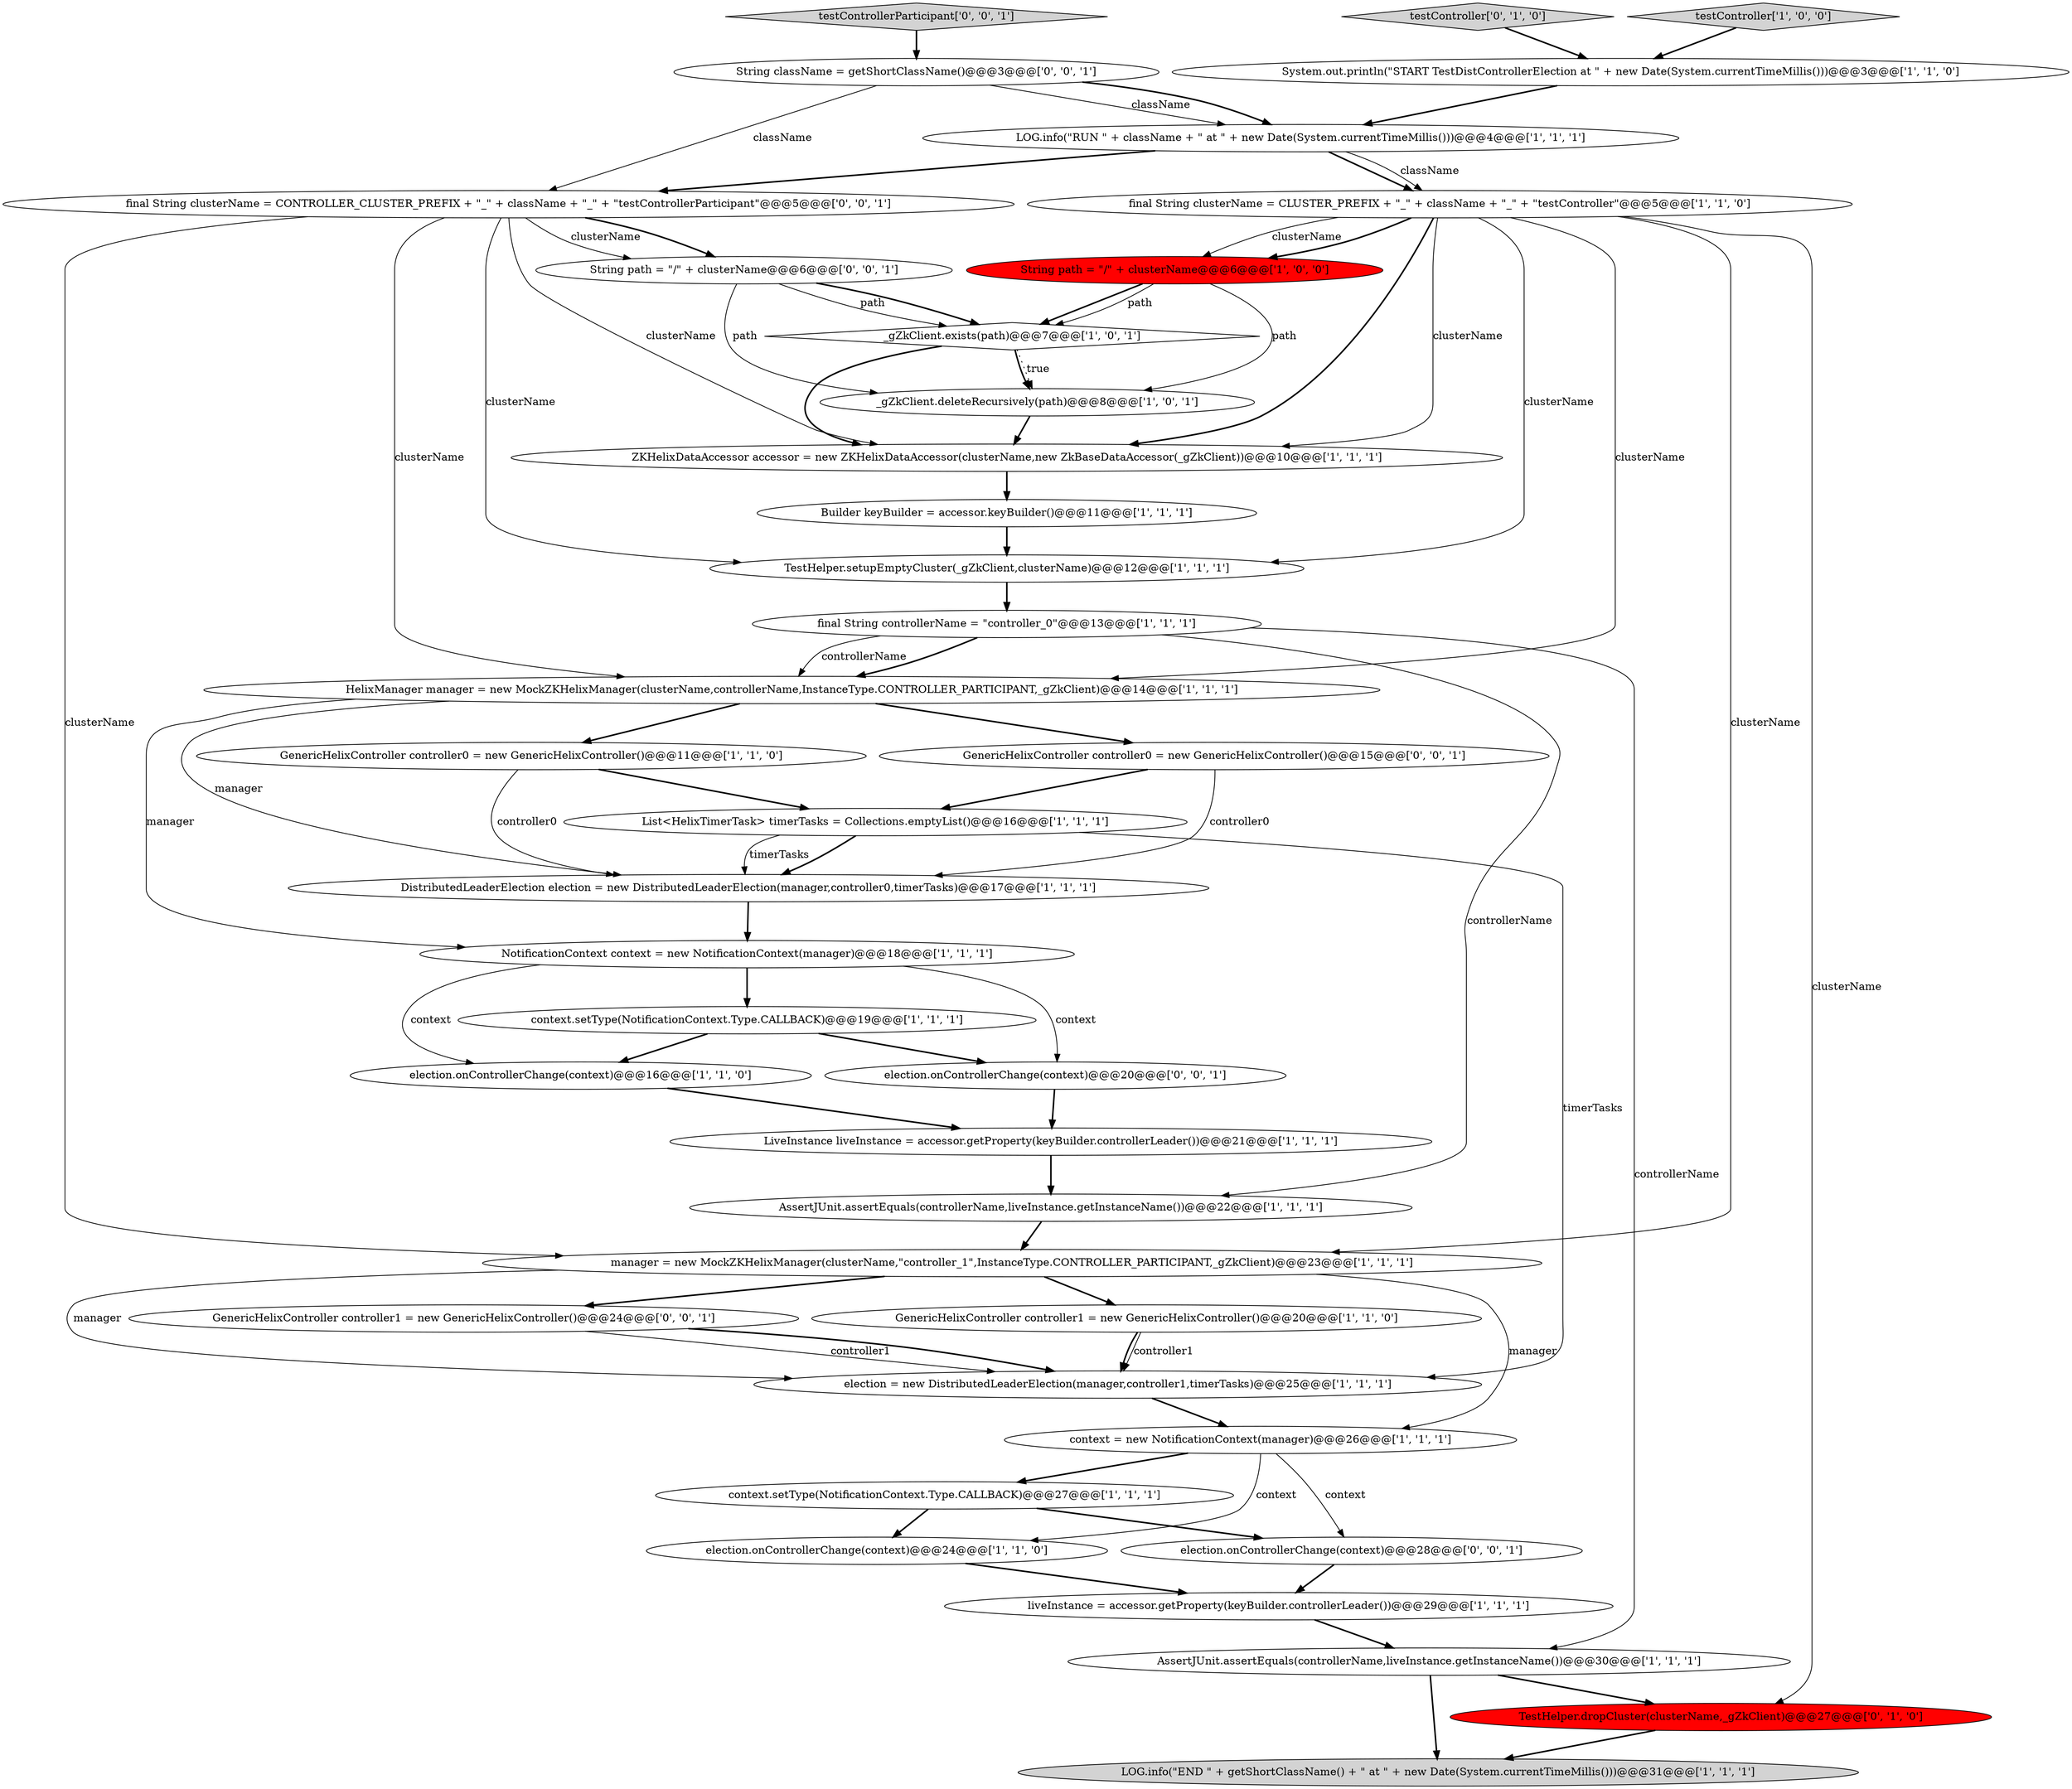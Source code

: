 digraph {
14 [style = filled, label = "election.onControllerChange(context)@@@16@@@['1', '1', '0']", fillcolor = white, shape = ellipse image = "AAA0AAABBB1BBB"];
30 [style = filled, label = "testController['0', '1', '0']", fillcolor = lightgray, shape = diamond image = "AAA0AAABBB2BBB"];
20 [style = filled, label = "HelixManager manager = new MockZKHelixManager(clusterName,controllerName,InstanceType.CONTROLLER_PARTICIPANT,_gZkClient)@@@14@@@['1', '1', '1']", fillcolor = white, shape = ellipse image = "AAA0AAABBB1BBB"];
5 [style = filled, label = "NotificationContext context = new NotificationContext(manager)@@@18@@@['1', '1', '1']", fillcolor = white, shape = ellipse image = "AAA0AAABBB1BBB"];
27 [style = filled, label = "election = new DistributedLeaderElection(manager,controller1,timerTasks)@@@25@@@['1', '1', '1']", fillcolor = white, shape = ellipse image = "AAA0AAABBB1BBB"];
10 [style = filled, label = "System.out.println(\"START TestDistControllerElection at \" + new Date(System.currentTimeMillis()))@@@3@@@['1', '1', '0']", fillcolor = white, shape = ellipse image = "AAA0AAABBB1BBB"];
11 [style = filled, label = "liveInstance = accessor.getProperty(keyBuilder.controllerLeader())@@@29@@@['1', '1', '1']", fillcolor = white, shape = ellipse image = "AAA0AAABBB1BBB"];
37 [style = filled, label = "GenericHelixController controller0 = new GenericHelixController()@@@15@@@['0', '0', '1']", fillcolor = white, shape = ellipse image = "AAA0AAABBB3BBB"];
8 [style = filled, label = "_gZkClient.deleteRecursively(path)@@@8@@@['1', '0', '1']", fillcolor = white, shape = ellipse image = "AAA0AAABBB1BBB"];
0 [style = filled, label = "final String controllerName = \"controller_0\"@@@13@@@['1', '1', '1']", fillcolor = white, shape = ellipse image = "AAA0AAABBB1BBB"];
21 [style = filled, label = "GenericHelixController controller0 = new GenericHelixController()@@@11@@@['1', '1', '0']", fillcolor = white, shape = ellipse image = "AAA0AAABBB1BBB"];
38 [style = filled, label = "String className = getShortClassName()@@@3@@@['0', '0', '1']", fillcolor = white, shape = ellipse image = "AAA0AAABBB3BBB"];
23 [style = filled, label = "context = new NotificationContext(manager)@@@26@@@['1', '1', '1']", fillcolor = white, shape = ellipse image = "AAA0AAABBB1BBB"];
4 [style = filled, label = "testController['1', '0', '0']", fillcolor = lightgray, shape = diamond image = "AAA0AAABBB1BBB"];
25 [style = filled, label = "DistributedLeaderElection election = new DistributedLeaderElection(manager,controller0,timerTasks)@@@17@@@['1', '1', '1']", fillcolor = white, shape = ellipse image = "AAA0AAABBB1BBB"];
31 [style = filled, label = "GenericHelixController controller1 = new GenericHelixController()@@@24@@@['0', '0', '1']", fillcolor = white, shape = ellipse image = "AAA0AAABBB3BBB"];
1 [style = filled, label = "String path = \"/\" + clusterName@@@6@@@['1', '0', '0']", fillcolor = red, shape = ellipse image = "AAA1AAABBB1BBB"];
7 [style = filled, label = "AssertJUnit.assertEquals(controllerName,liveInstance.getInstanceName())@@@22@@@['1', '1', '1']", fillcolor = white, shape = ellipse image = "AAA0AAABBB1BBB"];
35 [style = filled, label = "String path = \"/\" + clusterName@@@6@@@['0', '0', '1']", fillcolor = white, shape = ellipse image = "AAA0AAABBB3BBB"];
36 [style = filled, label = "testControllerParticipant['0', '0', '1']", fillcolor = lightgray, shape = diamond image = "AAA0AAABBB3BBB"];
26 [style = filled, label = "ZKHelixDataAccessor accessor = new ZKHelixDataAccessor(clusterName,new ZkBaseDataAccessor(_gZkClient))@@@10@@@['1', '1', '1']", fillcolor = white, shape = ellipse image = "AAA0AAABBB1BBB"];
33 [style = filled, label = "election.onControllerChange(context)@@@20@@@['0', '0', '1']", fillcolor = white, shape = ellipse image = "AAA0AAABBB3BBB"];
3 [style = filled, label = "manager = new MockZKHelixManager(clusterName,\"controller_1\",InstanceType.CONTROLLER_PARTICIPANT,_gZkClient)@@@23@@@['1', '1', '1']", fillcolor = white, shape = ellipse image = "AAA0AAABBB1BBB"];
2 [style = filled, label = "context.setType(NotificationContext.Type.CALLBACK)@@@27@@@['1', '1', '1']", fillcolor = white, shape = ellipse image = "AAA0AAABBB1BBB"];
12 [style = filled, label = "_gZkClient.exists(path)@@@7@@@['1', '0', '1']", fillcolor = white, shape = diamond image = "AAA0AAABBB1BBB"];
24 [style = filled, label = "LOG.info(\"END \" + getShortClassName() + \" at \" + new Date(System.currentTimeMillis()))@@@31@@@['1', '1', '1']", fillcolor = lightgray, shape = ellipse image = "AAA0AAABBB1BBB"];
15 [style = filled, label = "election.onControllerChange(context)@@@24@@@['1', '1', '0']", fillcolor = white, shape = ellipse image = "AAA0AAABBB1BBB"];
28 [style = filled, label = "GenericHelixController controller1 = new GenericHelixController()@@@20@@@['1', '1', '0']", fillcolor = white, shape = ellipse image = "AAA0AAABBB1BBB"];
32 [style = filled, label = "final String clusterName = CONTROLLER_CLUSTER_PREFIX + \"_\" + className + \"_\" + \"testControllerParticipant\"@@@5@@@['0', '0', '1']", fillcolor = white, shape = ellipse image = "AAA0AAABBB3BBB"];
34 [style = filled, label = "election.onControllerChange(context)@@@28@@@['0', '0', '1']", fillcolor = white, shape = ellipse image = "AAA0AAABBB3BBB"];
13 [style = filled, label = "List<HelixTimerTask> timerTasks = Collections.emptyList()@@@16@@@['1', '1', '1']", fillcolor = white, shape = ellipse image = "AAA0AAABBB1BBB"];
17 [style = filled, label = "LOG.info(\"RUN \" + className + \" at \" + new Date(System.currentTimeMillis()))@@@4@@@['1', '1', '1']", fillcolor = white, shape = ellipse image = "AAA0AAABBB1BBB"];
9 [style = filled, label = "LiveInstance liveInstance = accessor.getProperty(keyBuilder.controllerLeader())@@@21@@@['1', '1', '1']", fillcolor = white, shape = ellipse image = "AAA0AAABBB1BBB"];
19 [style = filled, label = "final String clusterName = CLUSTER_PREFIX + \"_\" + className + \"_\" + \"testController\"@@@5@@@['1', '1', '0']", fillcolor = white, shape = ellipse image = "AAA0AAABBB1BBB"];
16 [style = filled, label = "AssertJUnit.assertEquals(controllerName,liveInstance.getInstanceName())@@@30@@@['1', '1', '1']", fillcolor = white, shape = ellipse image = "AAA0AAABBB1BBB"];
18 [style = filled, label = "TestHelper.setupEmptyCluster(_gZkClient,clusterName)@@@12@@@['1', '1', '1']", fillcolor = white, shape = ellipse image = "AAA0AAABBB1BBB"];
29 [style = filled, label = "TestHelper.dropCluster(clusterName,_gZkClient)@@@27@@@['0', '1', '0']", fillcolor = red, shape = ellipse image = "AAA1AAABBB2BBB"];
6 [style = filled, label = "Builder keyBuilder = accessor.keyBuilder()@@@11@@@['1', '1', '1']", fillcolor = white, shape = ellipse image = "AAA0AAABBB1BBB"];
22 [style = filled, label = "context.setType(NotificationContext.Type.CALLBACK)@@@19@@@['1', '1', '1']", fillcolor = white, shape = ellipse image = "AAA0AAABBB1BBB"];
13->25 [style = bold, label=""];
11->16 [style = bold, label=""];
4->10 [style = bold, label=""];
32->35 [style = bold, label=""];
0->7 [style = solid, label="controllerName"];
22->33 [style = bold, label=""];
38->17 [style = solid, label="className"];
32->3 [style = solid, label="clusterName"];
23->34 [style = solid, label="context"];
32->18 [style = solid, label="clusterName"];
19->3 [style = solid, label="clusterName"];
20->5 [style = solid, label="manager"];
12->8 [style = dotted, label="true"];
3->31 [style = bold, label=""];
5->14 [style = solid, label="context"];
6->18 [style = bold, label=""];
16->24 [style = bold, label=""];
16->29 [style = bold, label=""];
19->1 [style = solid, label="clusterName"];
2->34 [style = bold, label=""];
32->20 [style = solid, label="clusterName"];
3->27 [style = solid, label="manager"];
10->17 [style = bold, label=""];
35->8 [style = solid, label="path"];
12->26 [style = bold, label=""];
17->32 [style = bold, label=""];
19->26 [style = solid, label="clusterName"];
26->6 [style = bold, label=""];
9->7 [style = bold, label=""];
33->9 [style = bold, label=""];
1->8 [style = solid, label="path"];
23->15 [style = solid, label="context"];
35->12 [style = solid, label="path"];
17->19 [style = bold, label=""];
34->11 [style = bold, label=""];
7->3 [style = bold, label=""];
5->33 [style = solid, label="context"];
31->27 [style = solid, label="controller1"];
32->35 [style = solid, label="clusterName"];
20->21 [style = bold, label=""];
19->1 [style = bold, label=""];
3->28 [style = bold, label=""];
38->32 [style = solid, label="className"];
19->18 [style = solid, label="clusterName"];
15->11 [style = bold, label=""];
31->27 [style = bold, label=""];
12->8 [style = bold, label=""];
19->26 [style = bold, label=""];
17->19 [style = solid, label="className"];
2->15 [style = bold, label=""];
32->26 [style = solid, label="clusterName"];
20->37 [style = bold, label=""];
1->12 [style = bold, label=""];
30->10 [style = bold, label=""];
13->27 [style = solid, label="timerTasks"];
3->23 [style = solid, label="manager"];
37->25 [style = solid, label="controller0"];
19->20 [style = solid, label="clusterName"];
25->5 [style = bold, label=""];
0->20 [style = bold, label=""];
14->9 [style = bold, label=""];
27->23 [style = bold, label=""];
0->20 [style = solid, label="controllerName"];
23->2 [style = bold, label=""];
28->27 [style = bold, label=""];
36->38 [style = bold, label=""];
0->16 [style = solid, label="controllerName"];
21->25 [style = solid, label="controller0"];
22->14 [style = bold, label=""];
37->13 [style = bold, label=""];
29->24 [style = bold, label=""];
1->12 [style = solid, label="path"];
5->22 [style = bold, label=""];
38->17 [style = bold, label=""];
13->25 [style = solid, label="timerTasks"];
28->27 [style = solid, label="controller1"];
18->0 [style = bold, label=""];
19->29 [style = solid, label="clusterName"];
35->12 [style = bold, label=""];
21->13 [style = bold, label=""];
8->26 [style = bold, label=""];
20->25 [style = solid, label="manager"];
}
